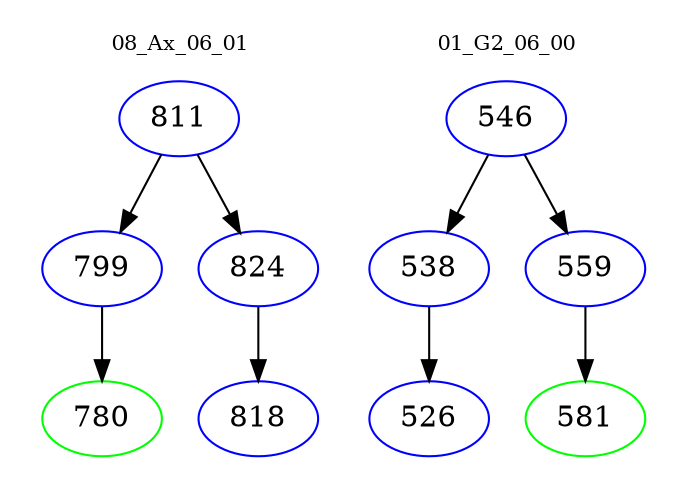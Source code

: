 digraph{
subgraph cluster_0 {
color = white
label = "08_Ax_06_01";
fontsize=10;
T0_811 [label="811", color="blue"]
T0_811 -> T0_799 [color="black"]
T0_799 [label="799", color="blue"]
T0_799 -> T0_780 [color="black"]
T0_780 [label="780", color="green"]
T0_811 -> T0_824 [color="black"]
T0_824 [label="824", color="blue"]
T0_824 -> T0_818 [color="black"]
T0_818 [label="818", color="blue"]
}
subgraph cluster_1 {
color = white
label = "01_G2_06_00";
fontsize=10;
T1_546 [label="546", color="blue"]
T1_546 -> T1_538 [color="black"]
T1_538 [label="538", color="blue"]
T1_538 -> T1_526 [color="black"]
T1_526 [label="526", color="blue"]
T1_546 -> T1_559 [color="black"]
T1_559 [label="559", color="blue"]
T1_559 -> T1_581 [color="black"]
T1_581 [label="581", color="green"]
}
}
